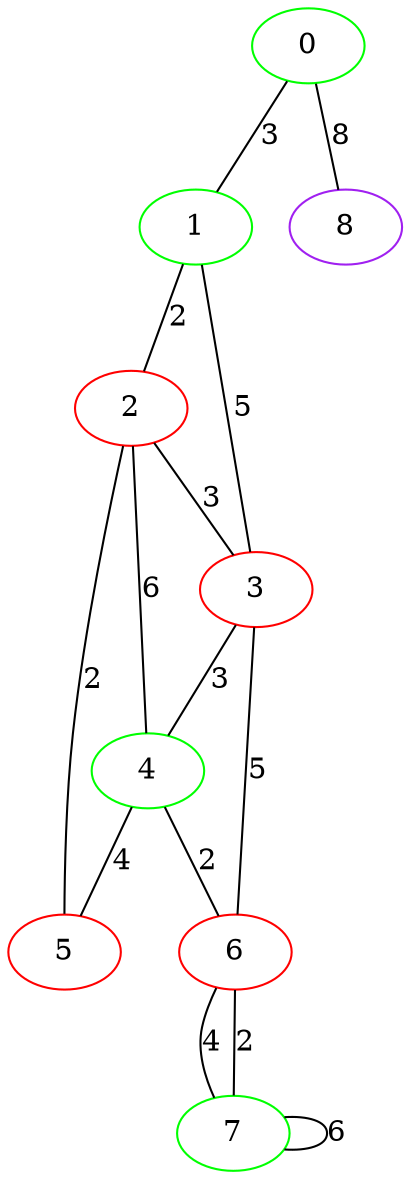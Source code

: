 graph "" {
0 [color=green, weight=2];
1 [color=green, weight=2];
2 [color=red, weight=1];
3 [color=red, weight=1];
4 [color=green, weight=2];
5 [color=red, weight=1];
6 [color=red, weight=1];
7 [color=green, weight=2];
8 [color=purple, weight=4];
0 -- 8  [key=0, label=8];
0 -- 1  [key=0, label=3];
1 -- 2  [key=0, label=2];
1 -- 3  [key=0, label=5];
2 -- 3  [key=0, label=3];
2 -- 4  [key=0, label=6];
2 -- 5  [key=0, label=2];
3 -- 4  [key=0, label=3];
3 -- 6  [key=0, label=5];
4 -- 5  [key=0, label=4];
4 -- 6  [key=0, label=2];
6 -- 7  [key=0, label=4];
6 -- 7  [key=1, label=2];
7 -- 7  [key=0, label=6];
}
